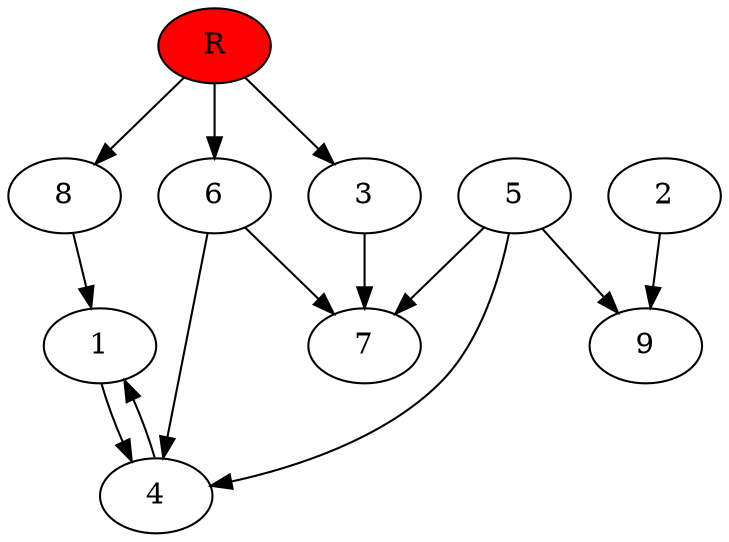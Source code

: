 digraph prb3202 {
	1
	2
	3
	4
	5
	6
	7
	8
	R [fillcolor="#ff0000" style=filled]
	1 -> 4
	2 -> 9
	3 -> 7
	4 -> 1
	5 -> 4
	5 -> 7
	5 -> 9
	6 -> 4
	6 -> 7
	8 -> 1
	R -> 3
	R -> 6
	R -> 8
}
